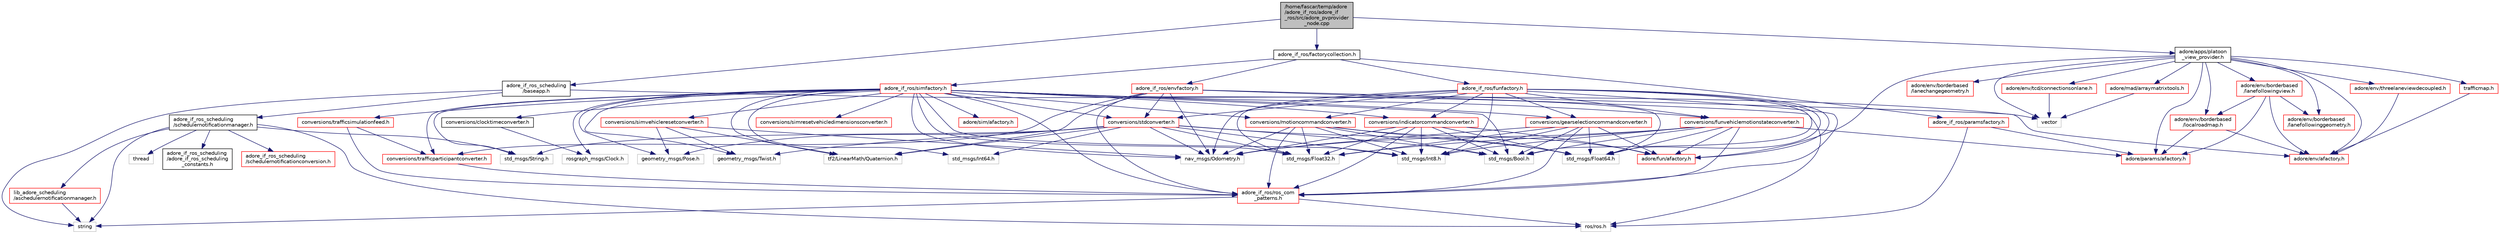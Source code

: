 digraph "/home/fascar/temp/adore/adore_if_ros/adore_if_ros/src/adore_pvprovider_node.cpp"
{
 // LATEX_PDF_SIZE
  edge [fontname="Helvetica",fontsize="10",labelfontname="Helvetica",labelfontsize="10"];
  node [fontname="Helvetica",fontsize="10",shape=record];
  Node1 [label="/home/fascar/temp/adore\l/adore_if_ros/adore_if\l_ros/src/adore_pvprovider\l_node.cpp",height=0.2,width=0.4,color="black", fillcolor="grey75", style="filled", fontcolor="black",tooltip=" "];
  Node1 -> Node2 [color="midnightblue",fontsize="10",style="solid",fontname="Helvetica"];
  Node2 [label="adore_if_ros_scheduling\l/baseapp.h",height=0.2,width=0.4,color="black", fillcolor="white", style="filled",URL="$baseapp_8h.html",tooltip=" "];
  Node2 -> Node3 [color="midnightblue",fontsize="10",style="solid",fontname="Helvetica"];
  Node3 [label="adore_if_ros_scheduling\l/schedulernotificationmanager.h",height=0.2,width=0.4,color="black", fillcolor="white", style="filled",URL="$schedulernotificationmanager_8h.html",tooltip=" "];
  Node3 -> Node4 [color="midnightblue",fontsize="10",style="solid",fontname="Helvetica"];
  Node4 [label="adore_if_ros_scheduling\l/adore_if_ros_scheduling\l_constants.h",height=0.2,width=0.4,color="black", fillcolor="white", style="filled",URL="$adore__if__ros__scheduling__constants_8h.html",tooltip=" "];
  Node3 -> Node5 [color="midnightblue",fontsize="10",style="solid",fontname="Helvetica"];
  Node5 [label="adore_if_ros_scheduling\l/schedulernotificationconversion.h",height=0.2,width=0.4,color="red", fillcolor="white", style="filled",URL="$schedulernotificationconversion_8h.html",tooltip=" "];
  Node3 -> Node10 [color="midnightblue",fontsize="10",style="solid",fontname="Helvetica"];
  Node10 [label="lib_adore_scheduling\l/aschedulernotificationmanager.h",height=0.2,width=0.4,color="red", fillcolor="white", style="filled",URL="$aschedulernotificationmanager_8h.html",tooltip=" "];
  Node10 -> Node11 [color="midnightblue",fontsize="10",style="solid",fontname="Helvetica"];
  Node11 [label="string",height=0.2,width=0.4,color="grey75", fillcolor="white", style="filled",tooltip=" "];
  Node3 -> Node12 [color="midnightblue",fontsize="10",style="solid",fontname="Helvetica"];
  Node12 [label="ros/ros.h",height=0.2,width=0.4,color="grey75", fillcolor="white", style="filled",tooltip=" "];
  Node3 -> Node13 [color="midnightblue",fontsize="10",style="solid",fontname="Helvetica"];
  Node13 [label="std_msgs/String.h",height=0.2,width=0.4,color="grey75", fillcolor="white", style="filled",tooltip=" "];
  Node3 -> Node11 [color="midnightblue",fontsize="10",style="solid",fontname="Helvetica"];
  Node3 -> Node14 [color="midnightblue",fontsize="10",style="solid",fontname="Helvetica"];
  Node14 [label="thread",height=0.2,width=0.4,color="grey75", fillcolor="white", style="filled",tooltip=" "];
  Node2 -> Node11 [color="midnightblue",fontsize="10",style="solid",fontname="Helvetica"];
  Node2 -> Node15 [color="midnightblue",fontsize="10",style="solid",fontname="Helvetica"];
  Node15 [label="vector",height=0.2,width=0.4,color="grey75", fillcolor="white", style="filled",tooltip=" "];
  Node1 -> Node16 [color="midnightblue",fontsize="10",style="solid",fontname="Helvetica"];
  Node16 [label="adore_if_ros/factorycollection.h",height=0.2,width=0.4,color="black", fillcolor="white", style="filled",URL="$factorycollection_8h.html",tooltip=" "];
  Node16 -> Node17 [color="midnightblue",fontsize="10",style="solid",fontname="Helvetica"];
  Node17 [label="adore_if_ros/simfactory.h",height=0.2,width=0.4,color="red", fillcolor="white", style="filled",URL="$simfactory_8h.html",tooltip=" "];
  Node17 -> Node18 [color="midnightblue",fontsize="10",style="solid",fontname="Helvetica"];
  Node18 [label="adore/sim/afactory.h",height=0.2,width=0.4,color="red", fillcolor="white", style="filled",URL="$sim_2include_2adore_2sim_2afactory_8h.html",tooltip=" "];
  Node17 -> Node74 [color="midnightblue",fontsize="10",style="solid",fontname="Helvetica"];
  Node74 [label="adore_if_ros/ros_com\l_patterns.h",height=0.2,width=0.4,color="red", fillcolor="white", style="filled",URL="$ros__com__patterns_8h.html",tooltip=" "];
  Node74 -> Node12 [color="midnightblue",fontsize="10",style="solid",fontname="Helvetica"];
  Node74 -> Node11 [color="midnightblue",fontsize="10",style="solid",fontname="Helvetica"];
  Node17 -> Node75 [color="midnightblue",fontsize="10",style="solid",fontname="Helvetica"];
  Node75 [label="std_msgs/Float32.h",height=0.2,width=0.4,color="grey75", fillcolor="white", style="filled",tooltip=" "];
  Node17 -> Node76 [color="midnightblue",fontsize="10",style="solid",fontname="Helvetica"];
  Node76 [label="std_msgs/Float64.h",height=0.2,width=0.4,color="grey75", fillcolor="white", style="filled",tooltip=" "];
  Node17 -> Node13 [color="midnightblue",fontsize="10",style="solid",fontname="Helvetica"];
  Node17 -> Node77 [color="midnightblue",fontsize="10",style="solid",fontname="Helvetica"];
  Node77 [label="std_msgs/Int8.h",height=0.2,width=0.4,color="grey75", fillcolor="white", style="filled",tooltip=" "];
  Node17 -> Node78 [color="midnightblue",fontsize="10",style="solid",fontname="Helvetica"];
  Node78 [label="std_msgs/Int64.h",height=0.2,width=0.4,color="grey75", fillcolor="white", style="filled",tooltip=" "];
  Node17 -> Node79 [color="midnightblue",fontsize="10",style="solid",fontname="Helvetica"];
  Node79 [label="std_msgs/Bool.h",height=0.2,width=0.4,color="grey75", fillcolor="white", style="filled",tooltip=" "];
  Node17 -> Node80 [color="midnightblue",fontsize="10",style="solid",fontname="Helvetica"];
  Node80 [label="rosgraph_msgs/Clock.h",height=0.2,width=0.4,color="grey75", fillcolor="white", style="filled",tooltip=" "];
  Node17 -> Node81 [color="midnightblue",fontsize="10",style="solid",fontname="Helvetica"];
  Node81 [label="nav_msgs/Odometry.h",height=0.2,width=0.4,color="grey75", fillcolor="white", style="filled",tooltip=" "];
  Node17 -> Node82 [color="midnightblue",fontsize="10",style="solid",fontname="Helvetica"];
  Node82 [label="tf2/LinearMath/Quaternion.h",height=0.2,width=0.4,color="grey75", fillcolor="white", style="filled",tooltip=" "];
  Node17 -> Node83 [color="midnightblue",fontsize="10",style="solid",fontname="Helvetica"];
  Node83 [label="geometry_msgs/Pose.h",height=0.2,width=0.4,color="grey75", fillcolor="white", style="filled",tooltip=" "];
  Node17 -> Node84 [color="midnightblue",fontsize="10",style="solid",fontname="Helvetica"];
  Node84 [label="geometry_msgs/Twist.h",height=0.2,width=0.4,color="grey75", fillcolor="white", style="filled",tooltip=" "];
  Node17 -> Node85 [color="midnightblue",fontsize="10",style="solid",fontname="Helvetica"];
  Node85 [label="conversions/gearselectioncommandconverter.h",height=0.2,width=0.4,color="red", fillcolor="white", style="filled",URL="$gearselectioncommandconverter_8h.html",tooltip=" "];
  Node85 -> Node86 [color="midnightblue",fontsize="10",style="solid",fontname="Helvetica"];
  Node86 [label="adore/fun/afactory.h",height=0.2,width=0.4,color="red", fillcolor="white", style="filled",URL="$fun_2include_2adore_2fun_2afactory_8h.html",tooltip=" "];
  Node85 -> Node74 [color="midnightblue",fontsize="10",style="solid",fontname="Helvetica"];
  Node85 -> Node76 [color="midnightblue",fontsize="10",style="solid",fontname="Helvetica"];
  Node85 -> Node75 [color="midnightblue",fontsize="10",style="solid",fontname="Helvetica"];
  Node85 -> Node77 [color="midnightblue",fontsize="10",style="solid",fontname="Helvetica"];
  Node85 -> Node79 [color="midnightblue",fontsize="10",style="solid",fontname="Helvetica"];
  Node85 -> Node81 [color="midnightblue",fontsize="10",style="solid",fontname="Helvetica"];
  Node17 -> Node103 [color="midnightblue",fontsize="10",style="solid",fontname="Helvetica"];
  Node103 [label="conversions/indicatorcommandconverter.h",height=0.2,width=0.4,color="red", fillcolor="white", style="filled",URL="$indicatorcommandconverter_8h.html",tooltip=" "];
  Node103 -> Node86 [color="midnightblue",fontsize="10",style="solid",fontname="Helvetica"];
  Node103 -> Node74 [color="midnightblue",fontsize="10",style="solid",fontname="Helvetica"];
  Node103 -> Node76 [color="midnightblue",fontsize="10",style="solid",fontname="Helvetica"];
  Node103 -> Node75 [color="midnightblue",fontsize="10",style="solid",fontname="Helvetica"];
  Node103 -> Node77 [color="midnightblue",fontsize="10",style="solid",fontname="Helvetica"];
  Node103 -> Node79 [color="midnightblue",fontsize="10",style="solid",fontname="Helvetica"];
  Node103 -> Node81 [color="midnightblue",fontsize="10",style="solid",fontname="Helvetica"];
  Node17 -> Node104 [color="midnightblue",fontsize="10",style="solid",fontname="Helvetica"];
  Node104 [label="conversions/motioncommandconverter.h",height=0.2,width=0.4,color="red", fillcolor="white", style="filled",URL="$motioncommandconverter_8h.html",tooltip=" "];
  Node104 -> Node86 [color="midnightblue",fontsize="10",style="solid",fontname="Helvetica"];
  Node104 -> Node74 [color="midnightblue",fontsize="10",style="solid",fontname="Helvetica"];
  Node104 -> Node76 [color="midnightblue",fontsize="10",style="solid",fontname="Helvetica"];
  Node104 -> Node75 [color="midnightblue",fontsize="10",style="solid",fontname="Helvetica"];
  Node104 -> Node77 [color="midnightblue",fontsize="10",style="solid",fontname="Helvetica"];
  Node104 -> Node79 [color="midnightblue",fontsize="10",style="solid",fontname="Helvetica"];
  Node104 -> Node81 [color="midnightblue",fontsize="10",style="solid",fontname="Helvetica"];
  Node17 -> Node105 [color="midnightblue",fontsize="10",style="solid",fontname="Helvetica"];
  Node105 [label="conversions/funvehiclemotionstateconverter.h",height=0.2,width=0.4,color="red", fillcolor="white", style="filled",URL="$funvehiclemotionstateconverter_8h.html",tooltip=" "];
  Node105 -> Node86 [color="midnightblue",fontsize="10",style="solid",fontname="Helvetica"];
  Node105 -> Node74 [color="midnightblue",fontsize="10",style="solid",fontname="Helvetica"];
  Node105 -> Node76 [color="midnightblue",fontsize="10",style="solid",fontname="Helvetica"];
  Node105 -> Node75 [color="midnightblue",fontsize="10",style="solid",fontname="Helvetica"];
  Node105 -> Node77 [color="midnightblue",fontsize="10",style="solid",fontname="Helvetica"];
  Node105 -> Node79 [color="midnightblue",fontsize="10",style="solid",fontname="Helvetica"];
  Node105 -> Node81 [color="midnightblue",fontsize="10",style="solid",fontname="Helvetica"];
  Node105 -> Node110 [color="midnightblue",fontsize="10",style="solid",fontname="Helvetica"];
  Node110 [label="adore/params/afactory.h",height=0.2,width=0.4,color="red", fillcolor="white", style="filled",URL="$params_2include_2adore_2params_2afactory_8h.html",tooltip=" "];
  Node17 -> Node131 [color="midnightblue",fontsize="10",style="solid",fontname="Helvetica"];
  Node131 [label="conversions/simvehicleresetconverter.h",height=0.2,width=0.4,color="red", fillcolor="white", style="filled",URL="$simvehicleresetconverter_8h.html",tooltip=" "];
  Node131 -> Node81 [color="midnightblue",fontsize="10",style="solid",fontname="Helvetica"];
  Node131 -> Node82 [color="midnightblue",fontsize="10",style="solid",fontname="Helvetica"];
  Node131 -> Node83 [color="midnightblue",fontsize="10",style="solid",fontname="Helvetica"];
  Node131 -> Node84 [color="midnightblue",fontsize="10",style="solid",fontname="Helvetica"];
  Node17 -> Node133 [color="midnightblue",fontsize="10",style="solid",fontname="Helvetica"];
  Node133 [label="conversions/simresetvehicledimensionsconverter.h",height=0.2,width=0.4,color="red", fillcolor="white", style="filled",URL="$simresetvehicledimensionsconverter_8h.html",tooltip=" "];
  Node17 -> Node135 [color="midnightblue",fontsize="10",style="solid",fontname="Helvetica"];
  Node135 [label="conversions/stdconverter.h",height=0.2,width=0.4,color="red", fillcolor="white", style="filled",URL="$stdconverter_8h.html",tooltip=" "];
  Node135 -> Node75 [color="midnightblue",fontsize="10",style="solid",fontname="Helvetica"];
  Node135 -> Node76 [color="midnightblue",fontsize="10",style="solid",fontname="Helvetica"];
  Node135 -> Node13 [color="midnightblue",fontsize="10",style="solid",fontname="Helvetica"];
  Node135 -> Node77 [color="midnightblue",fontsize="10",style="solid",fontname="Helvetica"];
  Node135 -> Node78 [color="midnightblue",fontsize="10",style="solid",fontname="Helvetica"];
  Node135 -> Node79 [color="midnightblue",fontsize="10",style="solid",fontname="Helvetica"];
  Node135 -> Node81 [color="midnightblue",fontsize="10",style="solid",fontname="Helvetica"];
  Node135 -> Node82 [color="midnightblue",fontsize="10",style="solid",fontname="Helvetica"];
  Node135 -> Node83 [color="midnightblue",fontsize="10",style="solid",fontname="Helvetica"];
  Node135 -> Node84 [color="midnightblue",fontsize="10",style="solid",fontname="Helvetica"];
  Node17 -> Node136 [color="midnightblue",fontsize="10",style="solid",fontname="Helvetica"];
  Node136 [label="conversions/trafficparticipantconverter.h",height=0.2,width=0.4,color="red", fillcolor="white", style="filled",URL="$trafficparticipantconverter_8h.html",tooltip=" "];
  Node136 -> Node74 [color="midnightblue",fontsize="10",style="solid",fontname="Helvetica"];
  Node17 -> Node139 [color="midnightblue",fontsize="10",style="solid",fontname="Helvetica"];
  Node139 [label="conversions/trafficsimulationfeed.h",height=0.2,width=0.4,color="red", fillcolor="white", style="filled",URL="$trafficsimulationfeed_8h.html",tooltip=" "];
  Node139 -> Node136 [color="midnightblue",fontsize="10",style="solid",fontname="Helvetica"];
  Node139 -> Node74 [color="midnightblue",fontsize="10",style="solid",fontname="Helvetica"];
  Node17 -> Node141 [color="midnightblue",fontsize="10",style="solid",fontname="Helvetica"];
  Node141 [label="conversions/clocktimeconverter.h",height=0.2,width=0.4,color="black", fillcolor="white", style="filled",URL="$clocktimeconverter_8h.html",tooltip=" "];
  Node141 -> Node80 [color="midnightblue",fontsize="10",style="solid",fontname="Helvetica"];
  Node16 -> Node144 [color="midnightblue",fontsize="10",style="solid",fontname="Helvetica"];
  Node144 [label="adore_if_ros/envfactory.h",height=0.2,width=0.4,color="red", fillcolor="white", style="filled",URL="$envfactory_8h.html",tooltip=" "];
  Node144 -> Node12 [color="midnightblue",fontsize="10",style="solid",fontname="Helvetica"];
  Node144 -> Node145 [color="midnightblue",fontsize="10",style="solid",fontname="Helvetica"];
  Node145 [label="adore/env/afactory.h",height=0.2,width=0.4,color="red", fillcolor="white", style="filled",URL="$env_2include_2adore_2env_2afactory_8h.html",tooltip=" "];
  Node144 -> Node74 [color="midnightblue",fontsize="10",style="solid",fontname="Helvetica"];
  Node144 -> Node81 [color="midnightblue",fontsize="10",style="solid",fontname="Helvetica"];
  Node144 -> Node82 [color="midnightblue",fontsize="10",style="solid",fontname="Helvetica"];
  Node144 -> Node136 [color="midnightblue",fontsize="10",style="solid",fontname="Helvetica"];
  Node144 -> Node135 [color="midnightblue",fontsize="10",style="solid",fontname="Helvetica"];
  Node16 -> Node220 [color="midnightblue",fontsize="10",style="solid",fontname="Helvetica"];
  Node220 [label="adore_if_ros/paramsfactory.h",height=0.2,width=0.4,color="red", fillcolor="white", style="filled",URL="$paramsfactory_8h.html",tooltip=" "];
  Node220 -> Node12 [color="midnightblue",fontsize="10",style="solid",fontname="Helvetica"];
  Node220 -> Node110 [color="midnightblue",fontsize="10",style="solid",fontname="Helvetica"];
  Node16 -> Node242 [color="midnightblue",fontsize="10",style="solid",fontname="Helvetica"];
  Node242 [label="adore_if_ros/funfactory.h",height=0.2,width=0.4,color="red", fillcolor="white", style="filled",URL="$funfactory_8h.html",tooltip=" "];
  Node242 -> Node86 [color="midnightblue",fontsize="10",style="solid",fontname="Helvetica"];
  Node242 -> Node74 [color="midnightblue",fontsize="10",style="solid",fontname="Helvetica"];
  Node242 -> Node76 [color="midnightblue",fontsize="10",style="solid",fontname="Helvetica"];
  Node242 -> Node75 [color="midnightblue",fontsize="10",style="solid",fontname="Helvetica"];
  Node242 -> Node77 [color="midnightblue",fontsize="10",style="solid",fontname="Helvetica"];
  Node242 -> Node79 [color="midnightblue",fontsize="10",style="solid",fontname="Helvetica"];
  Node242 -> Node81 [color="midnightblue",fontsize="10",style="solid",fontname="Helvetica"];
  Node242 -> Node85 [color="midnightblue",fontsize="10",style="solid",fontname="Helvetica"];
  Node242 -> Node104 [color="midnightblue",fontsize="10",style="solid",fontname="Helvetica"];
  Node242 -> Node105 [color="midnightblue",fontsize="10",style="solid",fontname="Helvetica"];
  Node242 -> Node103 [color="midnightblue",fontsize="10",style="solid",fontname="Helvetica"];
  Node242 -> Node135 [color="midnightblue",fontsize="10",style="solid",fontname="Helvetica"];
  Node1 -> Node255 [color="midnightblue",fontsize="10",style="solid",fontname="Helvetica"];
  Node255 [label="adore/apps/platoon\l_view_provider.h",height=0.2,width=0.4,color="black", fillcolor="white", style="filled",URL="$platoon__view__provider_8h.html",tooltip=" "];
  Node255 -> Node145 [color="midnightblue",fontsize="10",style="solid",fontname="Helvetica"];
  Node255 -> Node110 [color="midnightblue",fontsize="10",style="solid",fontname="Helvetica"];
  Node255 -> Node86 [color="midnightblue",fontsize="10",style="solid",fontname="Helvetica"];
  Node255 -> Node199 [color="midnightblue",fontsize="10",style="solid",fontname="Helvetica"];
  Node199 [label="adore/env/borderbased\l/lanefollowinggeometry.h",height=0.2,width=0.4,color="red", fillcolor="white", style="filled",URL="$lanefollowinggeometry_8h.html",tooltip=" "];
  Node255 -> Node256 [color="midnightblue",fontsize="10",style="solid",fontname="Helvetica"];
  Node256 [label="adore/env/borderbased\l/lanechangegeometry.h",height=0.2,width=0.4,color="red", fillcolor="white", style="filled",URL="$lanechangegeometry_8h.html",tooltip=" "];
  Node255 -> Node258 [color="midnightblue",fontsize="10",style="solid",fontname="Helvetica"];
  Node258 [label="adore/env/borderbased\l/localroadmap.h",height=0.2,width=0.4,color="red", fillcolor="white", style="filled",URL="$localroadmap_8h.html",tooltip=" "];
  Node258 -> Node145 [color="midnightblue",fontsize="10",style="solid",fontname="Helvetica"];
  Node258 -> Node110 [color="midnightblue",fontsize="10",style="solid",fontname="Helvetica"];
  Node255 -> Node260 [color="midnightblue",fontsize="10",style="solid",fontname="Helvetica"];
  Node260 [label="adore/env/threelaneviewdecoupled.h",height=0.2,width=0.4,color="red", fillcolor="white", style="filled",URL="$threelaneviewdecoupled_8h.html",tooltip=" "];
  Node260 -> Node145 [color="midnightblue",fontsize="10",style="solid",fontname="Helvetica"];
  Node255 -> Node263 [color="midnightblue",fontsize="10",style="solid",fontname="Helvetica"];
  Node263 [label="adore/env/tcd/connectionsonlane.h",height=0.2,width=0.4,color="red", fillcolor="white", style="filled",URL="$connectionsonlane_8h.html",tooltip=" "];
  Node263 -> Node15 [color="midnightblue",fontsize="10",style="solid",fontname="Helvetica"];
  Node255 -> Node265 [color="midnightblue",fontsize="10",style="solid",fontname="Helvetica"];
  Node265 [label="adore/env/borderbased\l/lanefollowingview.h",height=0.2,width=0.4,color="red", fillcolor="white", style="filled",URL="$lanefollowingview_8h.html",tooltip=" "];
  Node265 -> Node145 [color="midnightblue",fontsize="10",style="solid",fontname="Helvetica"];
  Node265 -> Node199 [color="midnightblue",fontsize="10",style="solid",fontname="Helvetica"];
  Node265 -> Node258 [color="midnightblue",fontsize="10",style="solid",fontname="Helvetica"];
  Node265 -> Node110 [color="midnightblue",fontsize="10",style="solid",fontname="Helvetica"];
  Node255 -> Node267 [color="midnightblue",fontsize="10",style="solid",fontname="Helvetica"];
  Node267 [label="trafficmap.h",height=0.2,width=0.4,color="red", fillcolor="white", style="filled",URL="$trafficmap_8h.html",tooltip=" "];
  Node267 -> Node145 [color="midnightblue",fontsize="10",style="solid",fontname="Helvetica"];
  Node255 -> Node269 [color="midnightblue",fontsize="10",style="solid",fontname="Helvetica"];
  Node269 [label="adore/mad/arraymatrixtools.h",height=0.2,width=0.4,color="red", fillcolor="white", style="filled",URL="$arraymatrixtools_8h.html",tooltip=" "];
  Node269 -> Node15 [color="midnightblue",fontsize="10",style="solid",fontname="Helvetica"];
  Node255 -> Node15 [color="midnightblue",fontsize="10",style="solid",fontname="Helvetica"];
}
